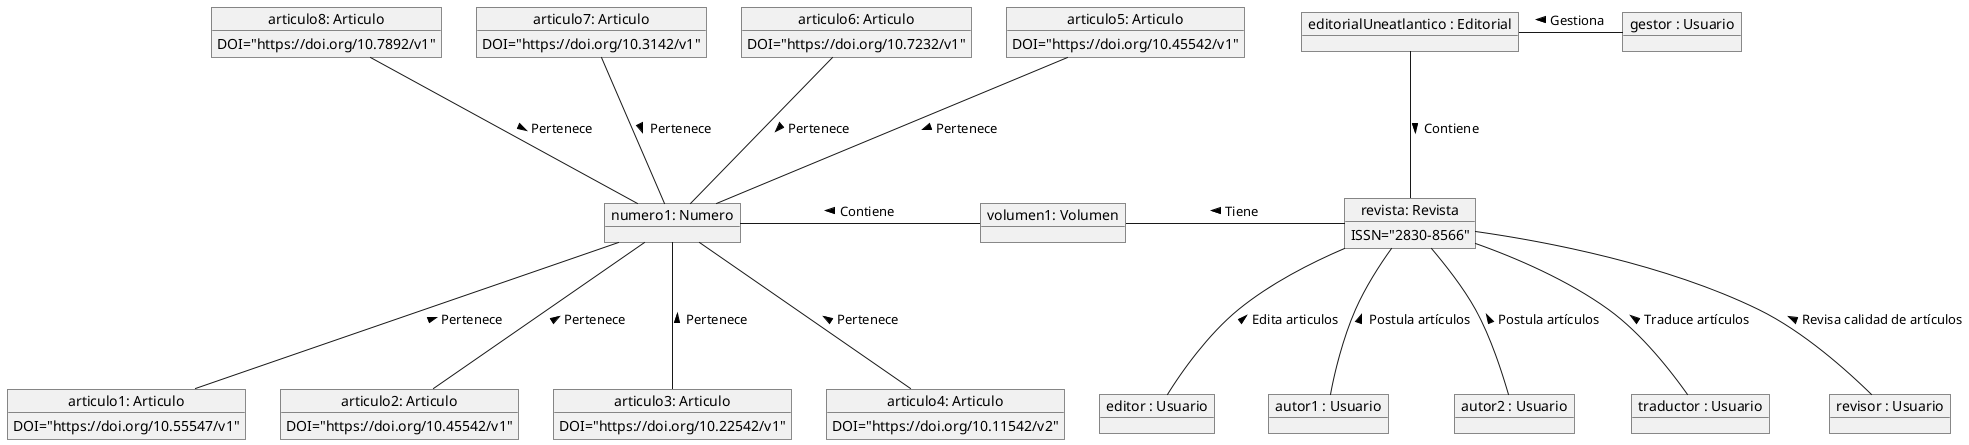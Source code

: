 @startuml
object "editorialUneatlantico : Editorial" as editorial

object "autor1 : Usuario" as autor1
object "autor2 : Usuario" as autor2

object "gestor : Usuario" as gestor

object "traductor : Usuario" as traductor

object "revisor : Usuario" as revisor

object "editor : Usuario" as editor

object "revista: Revista" as revista {
ISSN="2830-8566"
}

object "volumen1: Volumen" as volumen1 

object "numero1: Numero" as numero1 


object "articulo1: Articulo" as articulo1 {
DOI="https://doi.org/10.55547/v1"
}
object "articulo2: Articulo" as articulo2 {
DOI="https://doi.org/10.45542/v1"
}
object "articulo3: Articulo" as articulo3 {
DOI="https://doi.org/10.22542/v1"
}
object "articulo4: Articulo" as articulo4 {
DOI="https://doi.org/10.11542/v2"
}
object "articulo5: Articulo" as articulo5 {
DOI="https://doi.org/10.45542/v1"
}
object "articulo6: Articulo" as articulo6 {
DOI="https://doi.org/10.7232/v1"
}
object "articulo7: Articulo" as articulo7 {
DOI="https://doi.org/10.3142/v1"
}
object "articulo8: Articulo" as articulo8 {
DOI="https://doi.org/10.7892/v1"
}


editorial -d-- revista : "Contiene >" 
revista -l-- volumen1 : "> Tiene"
volumen1 -l-- numero1 : "> Contiene"
numero1 --- articulo1 : "< Pertenece "
numero1 --- articulo2 : "< Pertenece "
numero1 --- articulo3 : "< Pertenece "
numero1 --- articulo4 : "< Pertenece "
numero1 -u-- articulo5 : "< Pertenece "
numero1 -u-- articulo6 : "< Pertenece "
numero1 -u-- articulo7 : "< Pertenece "
numero1 -u-- articulo8 : "< Pertenece "

gestor -l-- editorial : "> Gestiona"
editor -u-- revista : "> Edita articulos"
autor1 -u-- revista : "> Postula artículos"
autor2 -u-- revista : "> Postula artículos"
traductor -u-- revista : "> Traduce artículos"
revisor -u-- revista : "> Revisa calidad de artículos"

@enduml